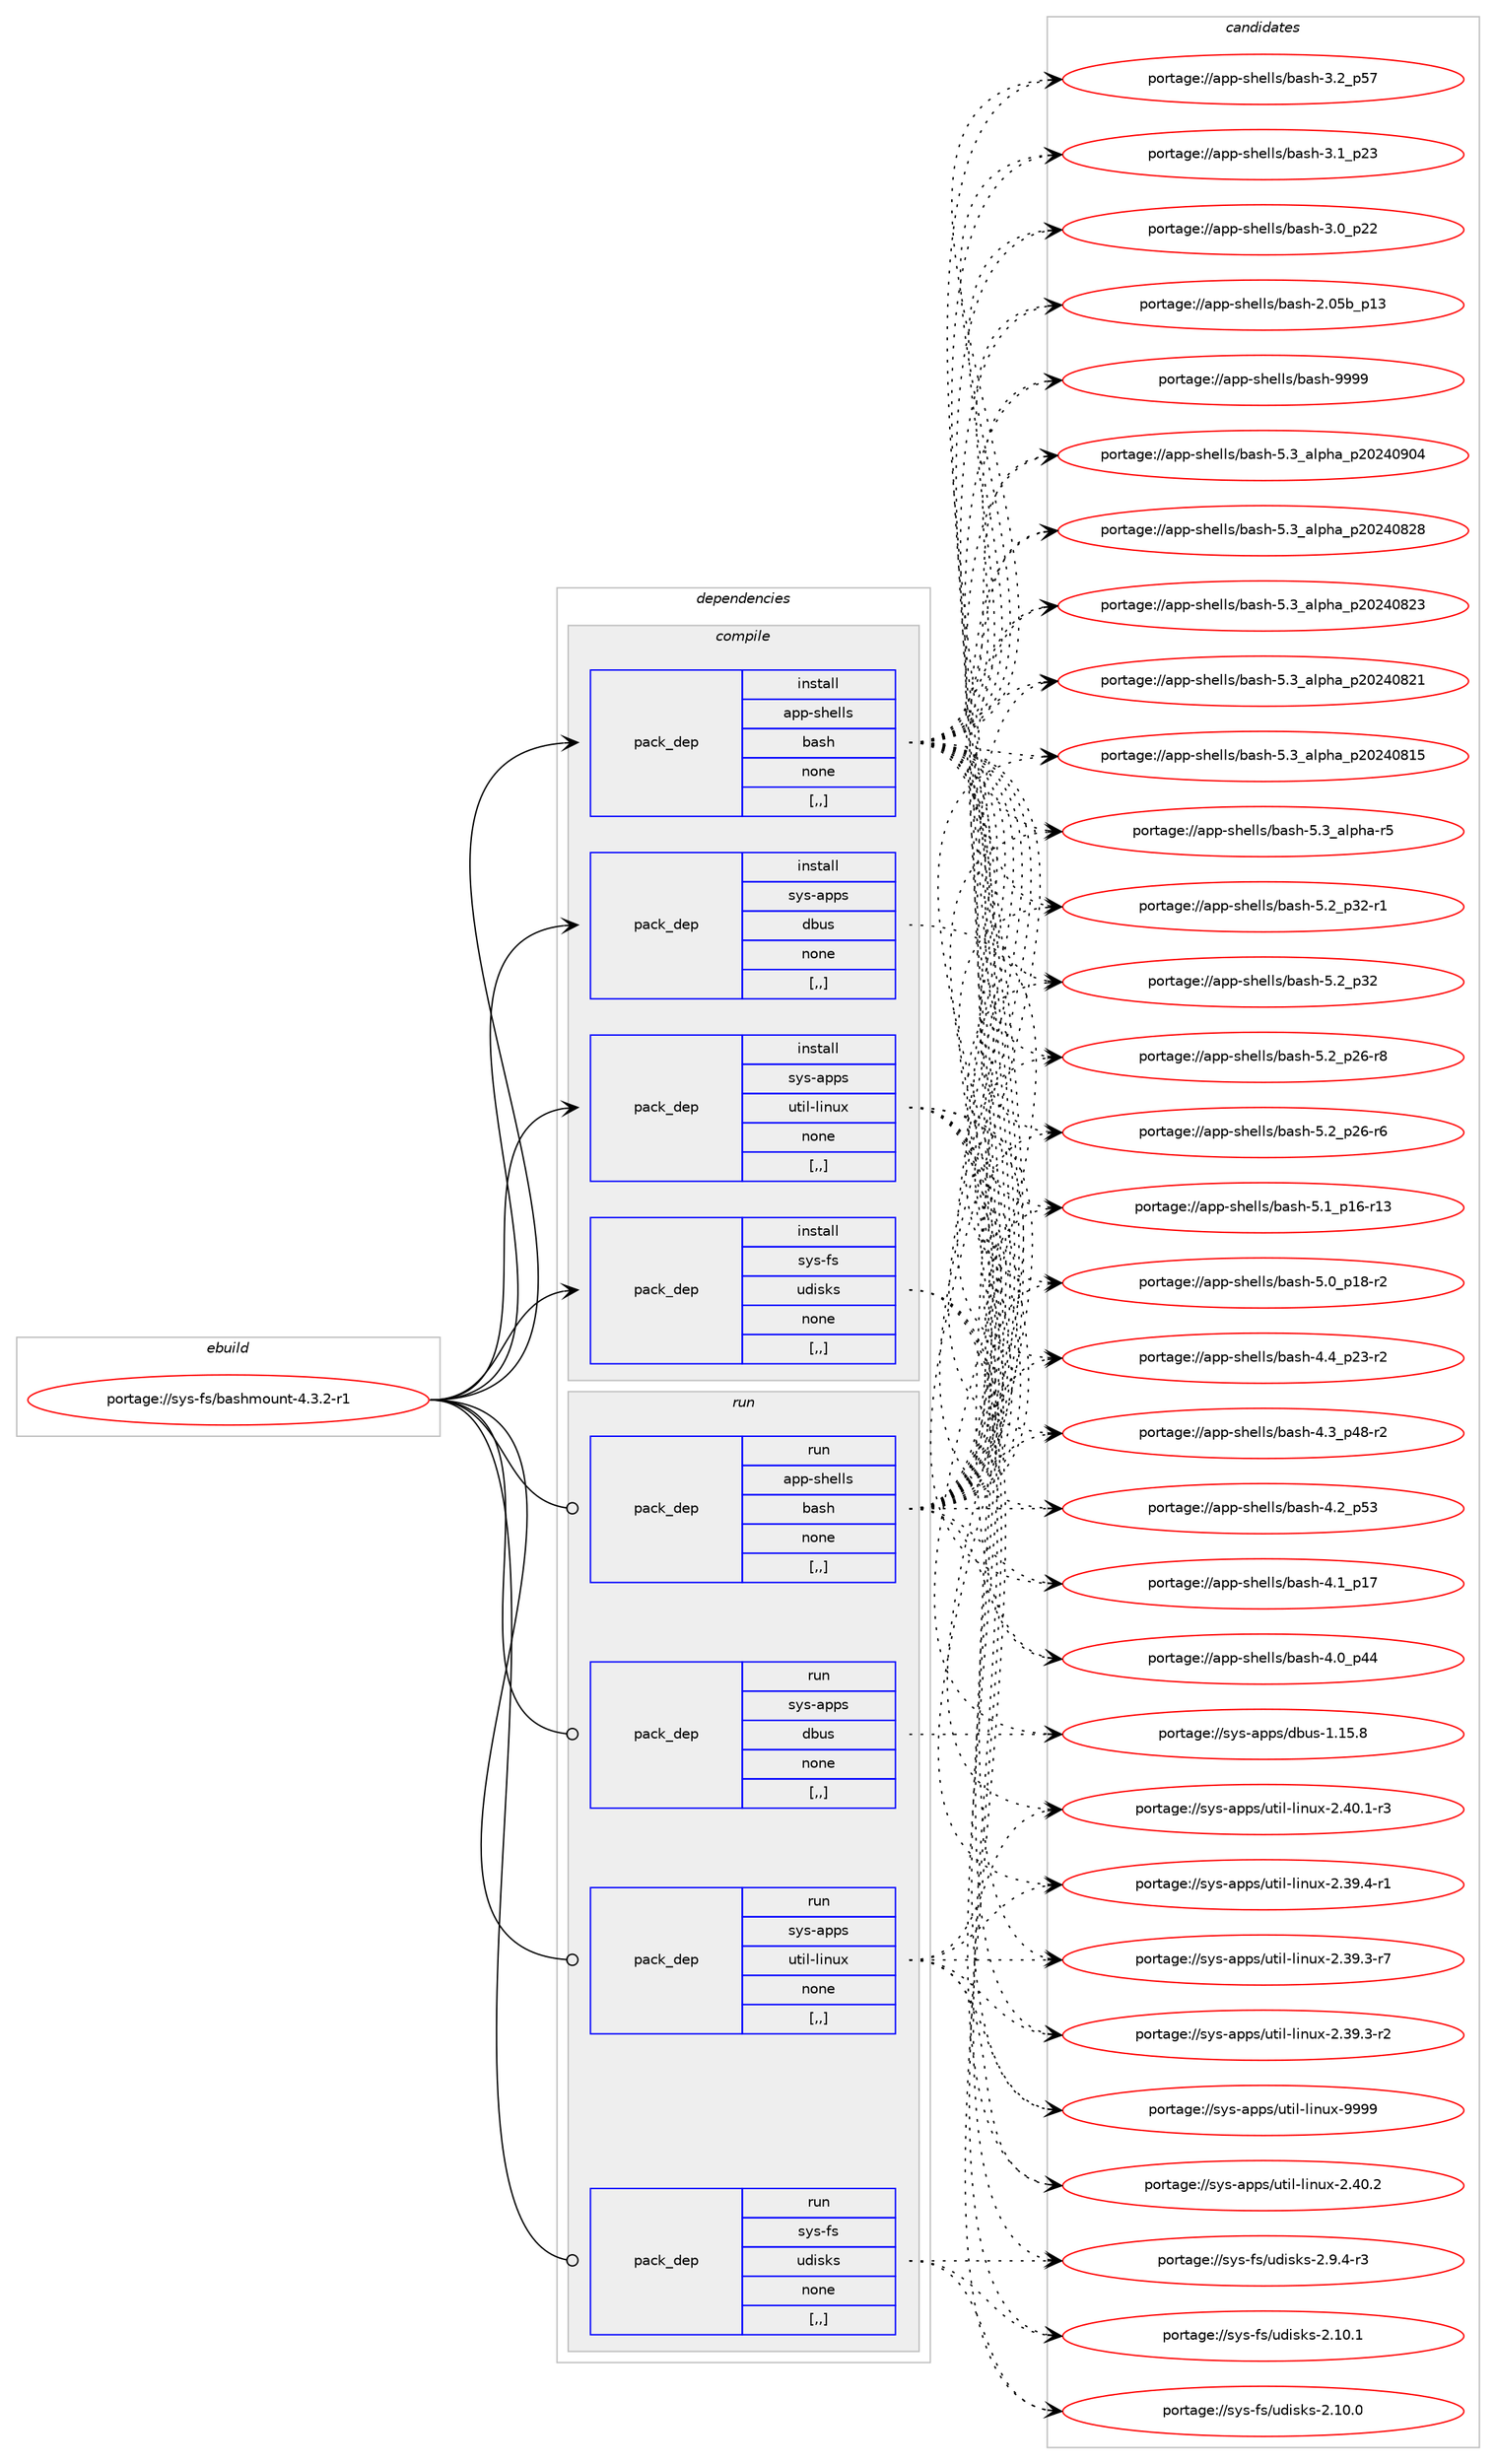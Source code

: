 digraph prolog {

# *************
# Graph options
# *************

newrank=true;
concentrate=true;
compound=true;
graph [rankdir=LR,fontname=Helvetica,fontsize=10,ranksep=1.5];#, ranksep=2.5, nodesep=0.2];
edge  [arrowhead=vee];
node  [fontname=Helvetica,fontsize=10];

# **********
# The ebuild
# **********

subgraph cluster_leftcol {
color=gray;
label=<<i>ebuild</i>>;
id [label="portage://sys-fs/bashmount-4.3.2-r1", color=red, width=4, href="../sys-fs/bashmount-4.3.2-r1.svg"];
}

# ****************
# The dependencies
# ****************

subgraph cluster_midcol {
color=gray;
label=<<i>dependencies</i>>;
subgraph cluster_compile {
fillcolor="#eeeeee";
style=filled;
label=<<i>compile</i>>;
subgraph pack730 {
dependency916 [label=<<TABLE BORDER="0" CELLBORDER="1" CELLSPACING="0" CELLPADDING="4" WIDTH="220"><TR><TD ROWSPAN="6" CELLPADDING="30">pack_dep</TD></TR><TR><TD WIDTH="110">install</TD></TR><TR><TD>app-shells</TD></TR><TR><TD>bash</TD></TR><TR><TD>none</TD></TR><TR><TD>[,,]</TD></TR></TABLE>>, shape=none, color=blue];
}
id:e -> dependency916:w [weight=20,style="solid",arrowhead="vee"];
subgraph pack731 {
dependency917 [label=<<TABLE BORDER="0" CELLBORDER="1" CELLSPACING="0" CELLPADDING="4" WIDTH="220"><TR><TD ROWSPAN="6" CELLPADDING="30">pack_dep</TD></TR><TR><TD WIDTH="110">install</TD></TR><TR><TD>sys-apps</TD></TR><TR><TD>dbus</TD></TR><TR><TD>none</TD></TR><TR><TD>[,,]</TD></TR></TABLE>>, shape=none, color=blue];
}
id:e -> dependency917:w [weight=20,style="solid",arrowhead="vee"];
subgraph pack732 {
dependency918 [label=<<TABLE BORDER="0" CELLBORDER="1" CELLSPACING="0" CELLPADDING="4" WIDTH="220"><TR><TD ROWSPAN="6" CELLPADDING="30">pack_dep</TD></TR><TR><TD WIDTH="110">install</TD></TR><TR><TD>sys-apps</TD></TR><TR><TD>util-linux</TD></TR><TR><TD>none</TD></TR><TR><TD>[,,]</TD></TR></TABLE>>, shape=none, color=blue];
}
id:e -> dependency918:w [weight=20,style="solid",arrowhead="vee"];
subgraph pack733 {
dependency919 [label=<<TABLE BORDER="0" CELLBORDER="1" CELLSPACING="0" CELLPADDING="4" WIDTH="220"><TR><TD ROWSPAN="6" CELLPADDING="30">pack_dep</TD></TR><TR><TD WIDTH="110">install</TD></TR><TR><TD>sys-fs</TD></TR><TR><TD>udisks</TD></TR><TR><TD>none</TD></TR><TR><TD>[,,]</TD></TR></TABLE>>, shape=none, color=blue];
}
id:e -> dependency919:w [weight=20,style="solid",arrowhead="vee"];
}
subgraph cluster_compileandrun {
fillcolor="#eeeeee";
style=filled;
label=<<i>compile and run</i>>;
}
subgraph cluster_run {
fillcolor="#eeeeee";
style=filled;
label=<<i>run</i>>;
subgraph pack734 {
dependency920 [label=<<TABLE BORDER="0" CELLBORDER="1" CELLSPACING="0" CELLPADDING="4" WIDTH="220"><TR><TD ROWSPAN="6" CELLPADDING="30">pack_dep</TD></TR><TR><TD WIDTH="110">run</TD></TR><TR><TD>app-shells</TD></TR><TR><TD>bash</TD></TR><TR><TD>none</TD></TR><TR><TD>[,,]</TD></TR></TABLE>>, shape=none, color=blue];
}
id:e -> dependency920:w [weight=20,style="solid",arrowhead="odot"];
subgraph pack735 {
dependency921 [label=<<TABLE BORDER="0" CELLBORDER="1" CELLSPACING="0" CELLPADDING="4" WIDTH="220"><TR><TD ROWSPAN="6" CELLPADDING="30">pack_dep</TD></TR><TR><TD WIDTH="110">run</TD></TR><TR><TD>sys-apps</TD></TR><TR><TD>dbus</TD></TR><TR><TD>none</TD></TR><TR><TD>[,,]</TD></TR></TABLE>>, shape=none, color=blue];
}
id:e -> dependency921:w [weight=20,style="solid",arrowhead="odot"];
subgraph pack736 {
dependency922 [label=<<TABLE BORDER="0" CELLBORDER="1" CELLSPACING="0" CELLPADDING="4" WIDTH="220"><TR><TD ROWSPAN="6" CELLPADDING="30">pack_dep</TD></TR><TR><TD WIDTH="110">run</TD></TR><TR><TD>sys-apps</TD></TR><TR><TD>util-linux</TD></TR><TR><TD>none</TD></TR><TR><TD>[,,]</TD></TR></TABLE>>, shape=none, color=blue];
}
id:e -> dependency922:w [weight=20,style="solid",arrowhead="odot"];
subgraph pack737 {
dependency923 [label=<<TABLE BORDER="0" CELLBORDER="1" CELLSPACING="0" CELLPADDING="4" WIDTH="220"><TR><TD ROWSPAN="6" CELLPADDING="30">pack_dep</TD></TR><TR><TD WIDTH="110">run</TD></TR><TR><TD>sys-fs</TD></TR><TR><TD>udisks</TD></TR><TR><TD>none</TD></TR><TR><TD>[,,]</TD></TR></TABLE>>, shape=none, color=blue];
}
id:e -> dependency923:w [weight=20,style="solid",arrowhead="odot"];
}
}

# **************
# The candidates
# **************

subgraph cluster_choices {
rank=same;
color=gray;
label=<<i>candidates</i>>;

subgraph choice730 {
color=black;
nodesep=1;
choice97112112451151041011081081154798971151044557575757 [label="portage://app-shells/bash-9999", color=red, width=4,href="../app-shells/bash-9999.svg"];
choice971121124511510410110810811547989711510445534651959710811210497951125048505248574852 [label="portage://app-shells/bash-5.3_alpha_p20240904", color=red, width=4,href="../app-shells/bash-5.3_alpha_p20240904.svg"];
choice971121124511510410110810811547989711510445534651959710811210497951125048505248565056 [label="portage://app-shells/bash-5.3_alpha_p20240828", color=red, width=4,href="../app-shells/bash-5.3_alpha_p20240828.svg"];
choice971121124511510410110810811547989711510445534651959710811210497951125048505248565051 [label="portage://app-shells/bash-5.3_alpha_p20240823", color=red, width=4,href="../app-shells/bash-5.3_alpha_p20240823.svg"];
choice971121124511510410110810811547989711510445534651959710811210497951125048505248565049 [label="portage://app-shells/bash-5.3_alpha_p20240821", color=red, width=4,href="../app-shells/bash-5.3_alpha_p20240821.svg"];
choice971121124511510410110810811547989711510445534651959710811210497951125048505248564953 [label="portage://app-shells/bash-5.3_alpha_p20240815", color=red, width=4,href="../app-shells/bash-5.3_alpha_p20240815.svg"];
choice9711211245115104101108108115479897115104455346519597108112104974511453 [label="portage://app-shells/bash-5.3_alpha-r5", color=red, width=4,href="../app-shells/bash-5.3_alpha-r5.svg"];
choice9711211245115104101108108115479897115104455346509511251504511449 [label="portage://app-shells/bash-5.2_p32-r1", color=red, width=4,href="../app-shells/bash-5.2_p32-r1.svg"];
choice971121124511510410110810811547989711510445534650951125150 [label="portage://app-shells/bash-5.2_p32", color=red, width=4,href="../app-shells/bash-5.2_p32.svg"];
choice9711211245115104101108108115479897115104455346509511250544511456 [label="portage://app-shells/bash-5.2_p26-r8", color=red, width=4,href="../app-shells/bash-5.2_p26-r8.svg"];
choice9711211245115104101108108115479897115104455346509511250544511454 [label="portage://app-shells/bash-5.2_p26-r6", color=red, width=4,href="../app-shells/bash-5.2_p26-r6.svg"];
choice971121124511510410110810811547989711510445534649951124954451144951 [label="portage://app-shells/bash-5.1_p16-r13", color=red, width=4,href="../app-shells/bash-5.1_p16-r13.svg"];
choice9711211245115104101108108115479897115104455346489511249564511450 [label="portage://app-shells/bash-5.0_p18-r2", color=red, width=4,href="../app-shells/bash-5.0_p18-r2.svg"];
choice9711211245115104101108108115479897115104455246529511250514511450 [label="portage://app-shells/bash-4.4_p23-r2", color=red, width=4,href="../app-shells/bash-4.4_p23-r2.svg"];
choice9711211245115104101108108115479897115104455246519511252564511450 [label="portage://app-shells/bash-4.3_p48-r2", color=red, width=4,href="../app-shells/bash-4.3_p48-r2.svg"];
choice971121124511510410110810811547989711510445524650951125351 [label="portage://app-shells/bash-4.2_p53", color=red, width=4,href="../app-shells/bash-4.2_p53.svg"];
choice971121124511510410110810811547989711510445524649951124955 [label="portage://app-shells/bash-4.1_p17", color=red, width=4,href="../app-shells/bash-4.1_p17.svg"];
choice971121124511510410110810811547989711510445524648951125252 [label="portage://app-shells/bash-4.0_p44", color=red, width=4,href="../app-shells/bash-4.0_p44.svg"];
choice971121124511510410110810811547989711510445514650951125355 [label="portage://app-shells/bash-3.2_p57", color=red, width=4,href="../app-shells/bash-3.2_p57.svg"];
choice971121124511510410110810811547989711510445514649951125051 [label="portage://app-shells/bash-3.1_p23", color=red, width=4,href="../app-shells/bash-3.1_p23.svg"];
choice971121124511510410110810811547989711510445514648951125050 [label="portage://app-shells/bash-3.0_p22", color=red, width=4,href="../app-shells/bash-3.0_p22.svg"];
choice9711211245115104101108108115479897115104455046485398951124951 [label="portage://app-shells/bash-2.05b_p13", color=red, width=4,href="../app-shells/bash-2.05b_p13.svg"];
dependency916:e -> choice97112112451151041011081081154798971151044557575757:w [style=dotted,weight="100"];
dependency916:e -> choice971121124511510410110810811547989711510445534651959710811210497951125048505248574852:w [style=dotted,weight="100"];
dependency916:e -> choice971121124511510410110810811547989711510445534651959710811210497951125048505248565056:w [style=dotted,weight="100"];
dependency916:e -> choice971121124511510410110810811547989711510445534651959710811210497951125048505248565051:w [style=dotted,weight="100"];
dependency916:e -> choice971121124511510410110810811547989711510445534651959710811210497951125048505248565049:w [style=dotted,weight="100"];
dependency916:e -> choice971121124511510410110810811547989711510445534651959710811210497951125048505248564953:w [style=dotted,weight="100"];
dependency916:e -> choice9711211245115104101108108115479897115104455346519597108112104974511453:w [style=dotted,weight="100"];
dependency916:e -> choice9711211245115104101108108115479897115104455346509511251504511449:w [style=dotted,weight="100"];
dependency916:e -> choice971121124511510410110810811547989711510445534650951125150:w [style=dotted,weight="100"];
dependency916:e -> choice9711211245115104101108108115479897115104455346509511250544511456:w [style=dotted,weight="100"];
dependency916:e -> choice9711211245115104101108108115479897115104455346509511250544511454:w [style=dotted,weight="100"];
dependency916:e -> choice971121124511510410110810811547989711510445534649951124954451144951:w [style=dotted,weight="100"];
dependency916:e -> choice9711211245115104101108108115479897115104455346489511249564511450:w [style=dotted,weight="100"];
dependency916:e -> choice9711211245115104101108108115479897115104455246529511250514511450:w [style=dotted,weight="100"];
dependency916:e -> choice9711211245115104101108108115479897115104455246519511252564511450:w [style=dotted,weight="100"];
dependency916:e -> choice971121124511510410110810811547989711510445524650951125351:w [style=dotted,weight="100"];
dependency916:e -> choice971121124511510410110810811547989711510445524649951124955:w [style=dotted,weight="100"];
dependency916:e -> choice971121124511510410110810811547989711510445524648951125252:w [style=dotted,weight="100"];
dependency916:e -> choice971121124511510410110810811547989711510445514650951125355:w [style=dotted,weight="100"];
dependency916:e -> choice971121124511510410110810811547989711510445514649951125051:w [style=dotted,weight="100"];
dependency916:e -> choice971121124511510410110810811547989711510445514648951125050:w [style=dotted,weight="100"];
dependency916:e -> choice9711211245115104101108108115479897115104455046485398951124951:w [style=dotted,weight="100"];
}
subgraph choice731 {
color=black;
nodesep=1;
choice1151211154597112112115471009811711545494649534656 [label="portage://sys-apps/dbus-1.15.8", color=red, width=4,href="../sys-apps/dbus-1.15.8.svg"];
dependency917:e -> choice1151211154597112112115471009811711545494649534656:w [style=dotted,weight="100"];
}
subgraph choice732 {
color=black;
nodesep=1;
choice115121115459711211211547117116105108451081051101171204557575757 [label="portage://sys-apps/util-linux-9999", color=red, width=4,href="../sys-apps/util-linux-9999.svg"];
choice1151211154597112112115471171161051084510810511011712045504652484650 [label="portage://sys-apps/util-linux-2.40.2", color=red, width=4,href="../sys-apps/util-linux-2.40.2.svg"];
choice11512111545971121121154711711610510845108105110117120455046524846494511451 [label="portage://sys-apps/util-linux-2.40.1-r3", color=red, width=4,href="../sys-apps/util-linux-2.40.1-r3.svg"];
choice11512111545971121121154711711610510845108105110117120455046515746524511449 [label="portage://sys-apps/util-linux-2.39.4-r1", color=red, width=4,href="../sys-apps/util-linux-2.39.4-r1.svg"];
choice11512111545971121121154711711610510845108105110117120455046515746514511455 [label="portage://sys-apps/util-linux-2.39.3-r7", color=red, width=4,href="../sys-apps/util-linux-2.39.3-r7.svg"];
choice11512111545971121121154711711610510845108105110117120455046515746514511450 [label="portage://sys-apps/util-linux-2.39.3-r2", color=red, width=4,href="../sys-apps/util-linux-2.39.3-r2.svg"];
dependency918:e -> choice115121115459711211211547117116105108451081051101171204557575757:w [style=dotted,weight="100"];
dependency918:e -> choice1151211154597112112115471171161051084510810511011712045504652484650:w [style=dotted,weight="100"];
dependency918:e -> choice11512111545971121121154711711610510845108105110117120455046524846494511451:w [style=dotted,weight="100"];
dependency918:e -> choice11512111545971121121154711711610510845108105110117120455046515746524511449:w [style=dotted,weight="100"];
dependency918:e -> choice11512111545971121121154711711610510845108105110117120455046515746514511455:w [style=dotted,weight="100"];
dependency918:e -> choice11512111545971121121154711711610510845108105110117120455046515746514511450:w [style=dotted,weight="100"];
}
subgraph choice733 {
color=black;
nodesep=1;
choice115121115451021154711710010511510711545504649484649 [label="portage://sys-fs/udisks-2.10.1", color=red, width=4,href="../sys-fs/udisks-2.10.1.svg"];
choice115121115451021154711710010511510711545504649484648 [label="portage://sys-fs/udisks-2.10.0", color=red, width=4,href="../sys-fs/udisks-2.10.0.svg"];
choice11512111545102115471171001051151071154550465746524511451 [label="portage://sys-fs/udisks-2.9.4-r3", color=red, width=4,href="../sys-fs/udisks-2.9.4-r3.svg"];
dependency919:e -> choice115121115451021154711710010511510711545504649484649:w [style=dotted,weight="100"];
dependency919:e -> choice115121115451021154711710010511510711545504649484648:w [style=dotted,weight="100"];
dependency919:e -> choice11512111545102115471171001051151071154550465746524511451:w [style=dotted,weight="100"];
}
subgraph choice734 {
color=black;
nodesep=1;
choice97112112451151041011081081154798971151044557575757 [label="portage://app-shells/bash-9999", color=red, width=4,href="../app-shells/bash-9999.svg"];
choice971121124511510410110810811547989711510445534651959710811210497951125048505248574852 [label="portage://app-shells/bash-5.3_alpha_p20240904", color=red, width=4,href="../app-shells/bash-5.3_alpha_p20240904.svg"];
choice971121124511510410110810811547989711510445534651959710811210497951125048505248565056 [label="portage://app-shells/bash-5.3_alpha_p20240828", color=red, width=4,href="../app-shells/bash-5.3_alpha_p20240828.svg"];
choice971121124511510410110810811547989711510445534651959710811210497951125048505248565051 [label="portage://app-shells/bash-5.3_alpha_p20240823", color=red, width=4,href="../app-shells/bash-5.3_alpha_p20240823.svg"];
choice971121124511510410110810811547989711510445534651959710811210497951125048505248565049 [label="portage://app-shells/bash-5.3_alpha_p20240821", color=red, width=4,href="../app-shells/bash-5.3_alpha_p20240821.svg"];
choice971121124511510410110810811547989711510445534651959710811210497951125048505248564953 [label="portage://app-shells/bash-5.3_alpha_p20240815", color=red, width=4,href="../app-shells/bash-5.3_alpha_p20240815.svg"];
choice9711211245115104101108108115479897115104455346519597108112104974511453 [label="portage://app-shells/bash-5.3_alpha-r5", color=red, width=4,href="../app-shells/bash-5.3_alpha-r5.svg"];
choice9711211245115104101108108115479897115104455346509511251504511449 [label="portage://app-shells/bash-5.2_p32-r1", color=red, width=4,href="../app-shells/bash-5.2_p32-r1.svg"];
choice971121124511510410110810811547989711510445534650951125150 [label="portage://app-shells/bash-5.2_p32", color=red, width=4,href="../app-shells/bash-5.2_p32.svg"];
choice9711211245115104101108108115479897115104455346509511250544511456 [label="portage://app-shells/bash-5.2_p26-r8", color=red, width=4,href="../app-shells/bash-5.2_p26-r8.svg"];
choice9711211245115104101108108115479897115104455346509511250544511454 [label="portage://app-shells/bash-5.2_p26-r6", color=red, width=4,href="../app-shells/bash-5.2_p26-r6.svg"];
choice971121124511510410110810811547989711510445534649951124954451144951 [label="portage://app-shells/bash-5.1_p16-r13", color=red, width=4,href="../app-shells/bash-5.1_p16-r13.svg"];
choice9711211245115104101108108115479897115104455346489511249564511450 [label="portage://app-shells/bash-5.0_p18-r2", color=red, width=4,href="../app-shells/bash-5.0_p18-r2.svg"];
choice9711211245115104101108108115479897115104455246529511250514511450 [label="portage://app-shells/bash-4.4_p23-r2", color=red, width=4,href="../app-shells/bash-4.4_p23-r2.svg"];
choice9711211245115104101108108115479897115104455246519511252564511450 [label="portage://app-shells/bash-4.3_p48-r2", color=red, width=4,href="../app-shells/bash-4.3_p48-r2.svg"];
choice971121124511510410110810811547989711510445524650951125351 [label="portage://app-shells/bash-4.2_p53", color=red, width=4,href="../app-shells/bash-4.2_p53.svg"];
choice971121124511510410110810811547989711510445524649951124955 [label="portage://app-shells/bash-4.1_p17", color=red, width=4,href="../app-shells/bash-4.1_p17.svg"];
choice971121124511510410110810811547989711510445524648951125252 [label="portage://app-shells/bash-4.0_p44", color=red, width=4,href="../app-shells/bash-4.0_p44.svg"];
choice971121124511510410110810811547989711510445514650951125355 [label="portage://app-shells/bash-3.2_p57", color=red, width=4,href="../app-shells/bash-3.2_p57.svg"];
choice971121124511510410110810811547989711510445514649951125051 [label="portage://app-shells/bash-3.1_p23", color=red, width=4,href="../app-shells/bash-3.1_p23.svg"];
choice971121124511510410110810811547989711510445514648951125050 [label="portage://app-shells/bash-3.0_p22", color=red, width=4,href="../app-shells/bash-3.0_p22.svg"];
choice9711211245115104101108108115479897115104455046485398951124951 [label="portage://app-shells/bash-2.05b_p13", color=red, width=4,href="../app-shells/bash-2.05b_p13.svg"];
dependency920:e -> choice97112112451151041011081081154798971151044557575757:w [style=dotted,weight="100"];
dependency920:e -> choice971121124511510410110810811547989711510445534651959710811210497951125048505248574852:w [style=dotted,weight="100"];
dependency920:e -> choice971121124511510410110810811547989711510445534651959710811210497951125048505248565056:w [style=dotted,weight="100"];
dependency920:e -> choice971121124511510410110810811547989711510445534651959710811210497951125048505248565051:w [style=dotted,weight="100"];
dependency920:e -> choice971121124511510410110810811547989711510445534651959710811210497951125048505248565049:w [style=dotted,weight="100"];
dependency920:e -> choice971121124511510410110810811547989711510445534651959710811210497951125048505248564953:w [style=dotted,weight="100"];
dependency920:e -> choice9711211245115104101108108115479897115104455346519597108112104974511453:w [style=dotted,weight="100"];
dependency920:e -> choice9711211245115104101108108115479897115104455346509511251504511449:w [style=dotted,weight="100"];
dependency920:e -> choice971121124511510410110810811547989711510445534650951125150:w [style=dotted,weight="100"];
dependency920:e -> choice9711211245115104101108108115479897115104455346509511250544511456:w [style=dotted,weight="100"];
dependency920:e -> choice9711211245115104101108108115479897115104455346509511250544511454:w [style=dotted,weight="100"];
dependency920:e -> choice971121124511510410110810811547989711510445534649951124954451144951:w [style=dotted,weight="100"];
dependency920:e -> choice9711211245115104101108108115479897115104455346489511249564511450:w [style=dotted,weight="100"];
dependency920:e -> choice9711211245115104101108108115479897115104455246529511250514511450:w [style=dotted,weight="100"];
dependency920:e -> choice9711211245115104101108108115479897115104455246519511252564511450:w [style=dotted,weight="100"];
dependency920:e -> choice971121124511510410110810811547989711510445524650951125351:w [style=dotted,weight="100"];
dependency920:e -> choice971121124511510410110810811547989711510445524649951124955:w [style=dotted,weight="100"];
dependency920:e -> choice971121124511510410110810811547989711510445524648951125252:w [style=dotted,weight="100"];
dependency920:e -> choice971121124511510410110810811547989711510445514650951125355:w [style=dotted,weight="100"];
dependency920:e -> choice971121124511510410110810811547989711510445514649951125051:w [style=dotted,weight="100"];
dependency920:e -> choice971121124511510410110810811547989711510445514648951125050:w [style=dotted,weight="100"];
dependency920:e -> choice9711211245115104101108108115479897115104455046485398951124951:w [style=dotted,weight="100"];
}
subgraph choice735 {
color=black;
nodesep=1;
choice1151211154597112112115471009811711545494649534656 [label="portage://sys-apps/dbus-1.15.8", color=red, width=4,href="../sys-apps/dbus-1.15.8.svg"];
dependency921:e -> choice1151211154597112112115471009811711545494649534656:w [style=dotted,weight="100"];
}
subgraph choice736 {
color=black;
nodesep=1;
choice115121115459711211211547117116105108451081051101171204557575757 [label="portage://sys-apps/util-linux-9999", color=red, width=4,href="../sys-apps/util-linux-9999.svg"];
choice1151211154597112112115471171161051084510810511011712045504652484650 [label="portage://sys-apps/util-linux-2.40.2", color=red, width=4,href="../sys-apps/util-linux-2.40.2.svg"];
choice11512111545971121121154711711610510845108105110117120455046524846494511451 [label="portage://sys-apps/util-linux-2.40.1-r3", color=red, width=4,href="../sys-apps/util-linux-2.40.1-r3.svg"];
choice11512111545971121121154711711610510845108105110117120455046515746524511449 [label="portage://sys-apps/util-linux-2.39.4-r1", color=red, width=4,href="../sys-apps/util-linux-2.39.4-r1.svg"];
choice11512111545971121121154711711610510845108105110117120455046515746514511455 [label="portage://sys-apps/util-linux-2.39.3-r7", color=red, width=4,href="../sys-apps/util-linux-2.39.3-r7.svg"];
choice11512111545971121121154711711610510845108105110117120455046515746514511450 [label="portage://sys-apps/util-linux-2.39.3-r2", color=red, width=4,href="../sys-apps/util-linux-2.39.3-r2.svg"];
dependency922:e -> choice115121115459711211211547117116105108451081051101171204557575757:w [style=dotted,weight="100"];
dependency922:e -> choice1151211154597112112115471171161051084510810511011712045504652484650:w [style=dotted,weight="100"];
dependency922:e -> choice11512111545971121121154711711610510845108105110117120455046524846494511451:w [style=dotted,weight="100"];
dependency922:e -> choice11512111545971121121154711711610510845108105110117120455046515746524511449:w [style=dotted,weight="100"];
dependency922:e -> choice11512111545971121121154711711610510845108105110117120455046515746514511455:w [style=dotted,weight="100"];
dependency922:e -> choice11512111545971121121154711711610510845108105110117120455046515746514511450:w [style=dotted,weight="100"];
}
subgraph choice737 {
color=black;
nodesep=1;
choice115121115451021154711710010511510711545504649484649 [label="portage://sys-fs/udisks-2.10.1", color=red, width=4,href="../sys-fs/udisks-2.10.1.svg"];
choice115121115451021154711710010511510711545504649484648 [label="portage://sys-fs/udisks-2.10.0", color=red, width=4,href="../sys-fs/udisks-2.10.0.svg"];
choice11512111545102115471171001051151071154550465746524511451 [label="portage://sys-fs/udisks-2.9.4-r3", color=red, width=4,href="../sys-fs/udisks-2.9.4-r3.svg"];
dependency923:e -> choice115121115451021154711710010511510711545504649484649:w [style=dotted,weight="100"];
dependency923:e -> choice115121115451021154711710010511510711545504649484648:w [style=dotted,weight="100"];
dependency923:e -> choice11512111545102115471171001051151071154550465746524511451:w [style=dotted,weight="100"];
}
}

}
